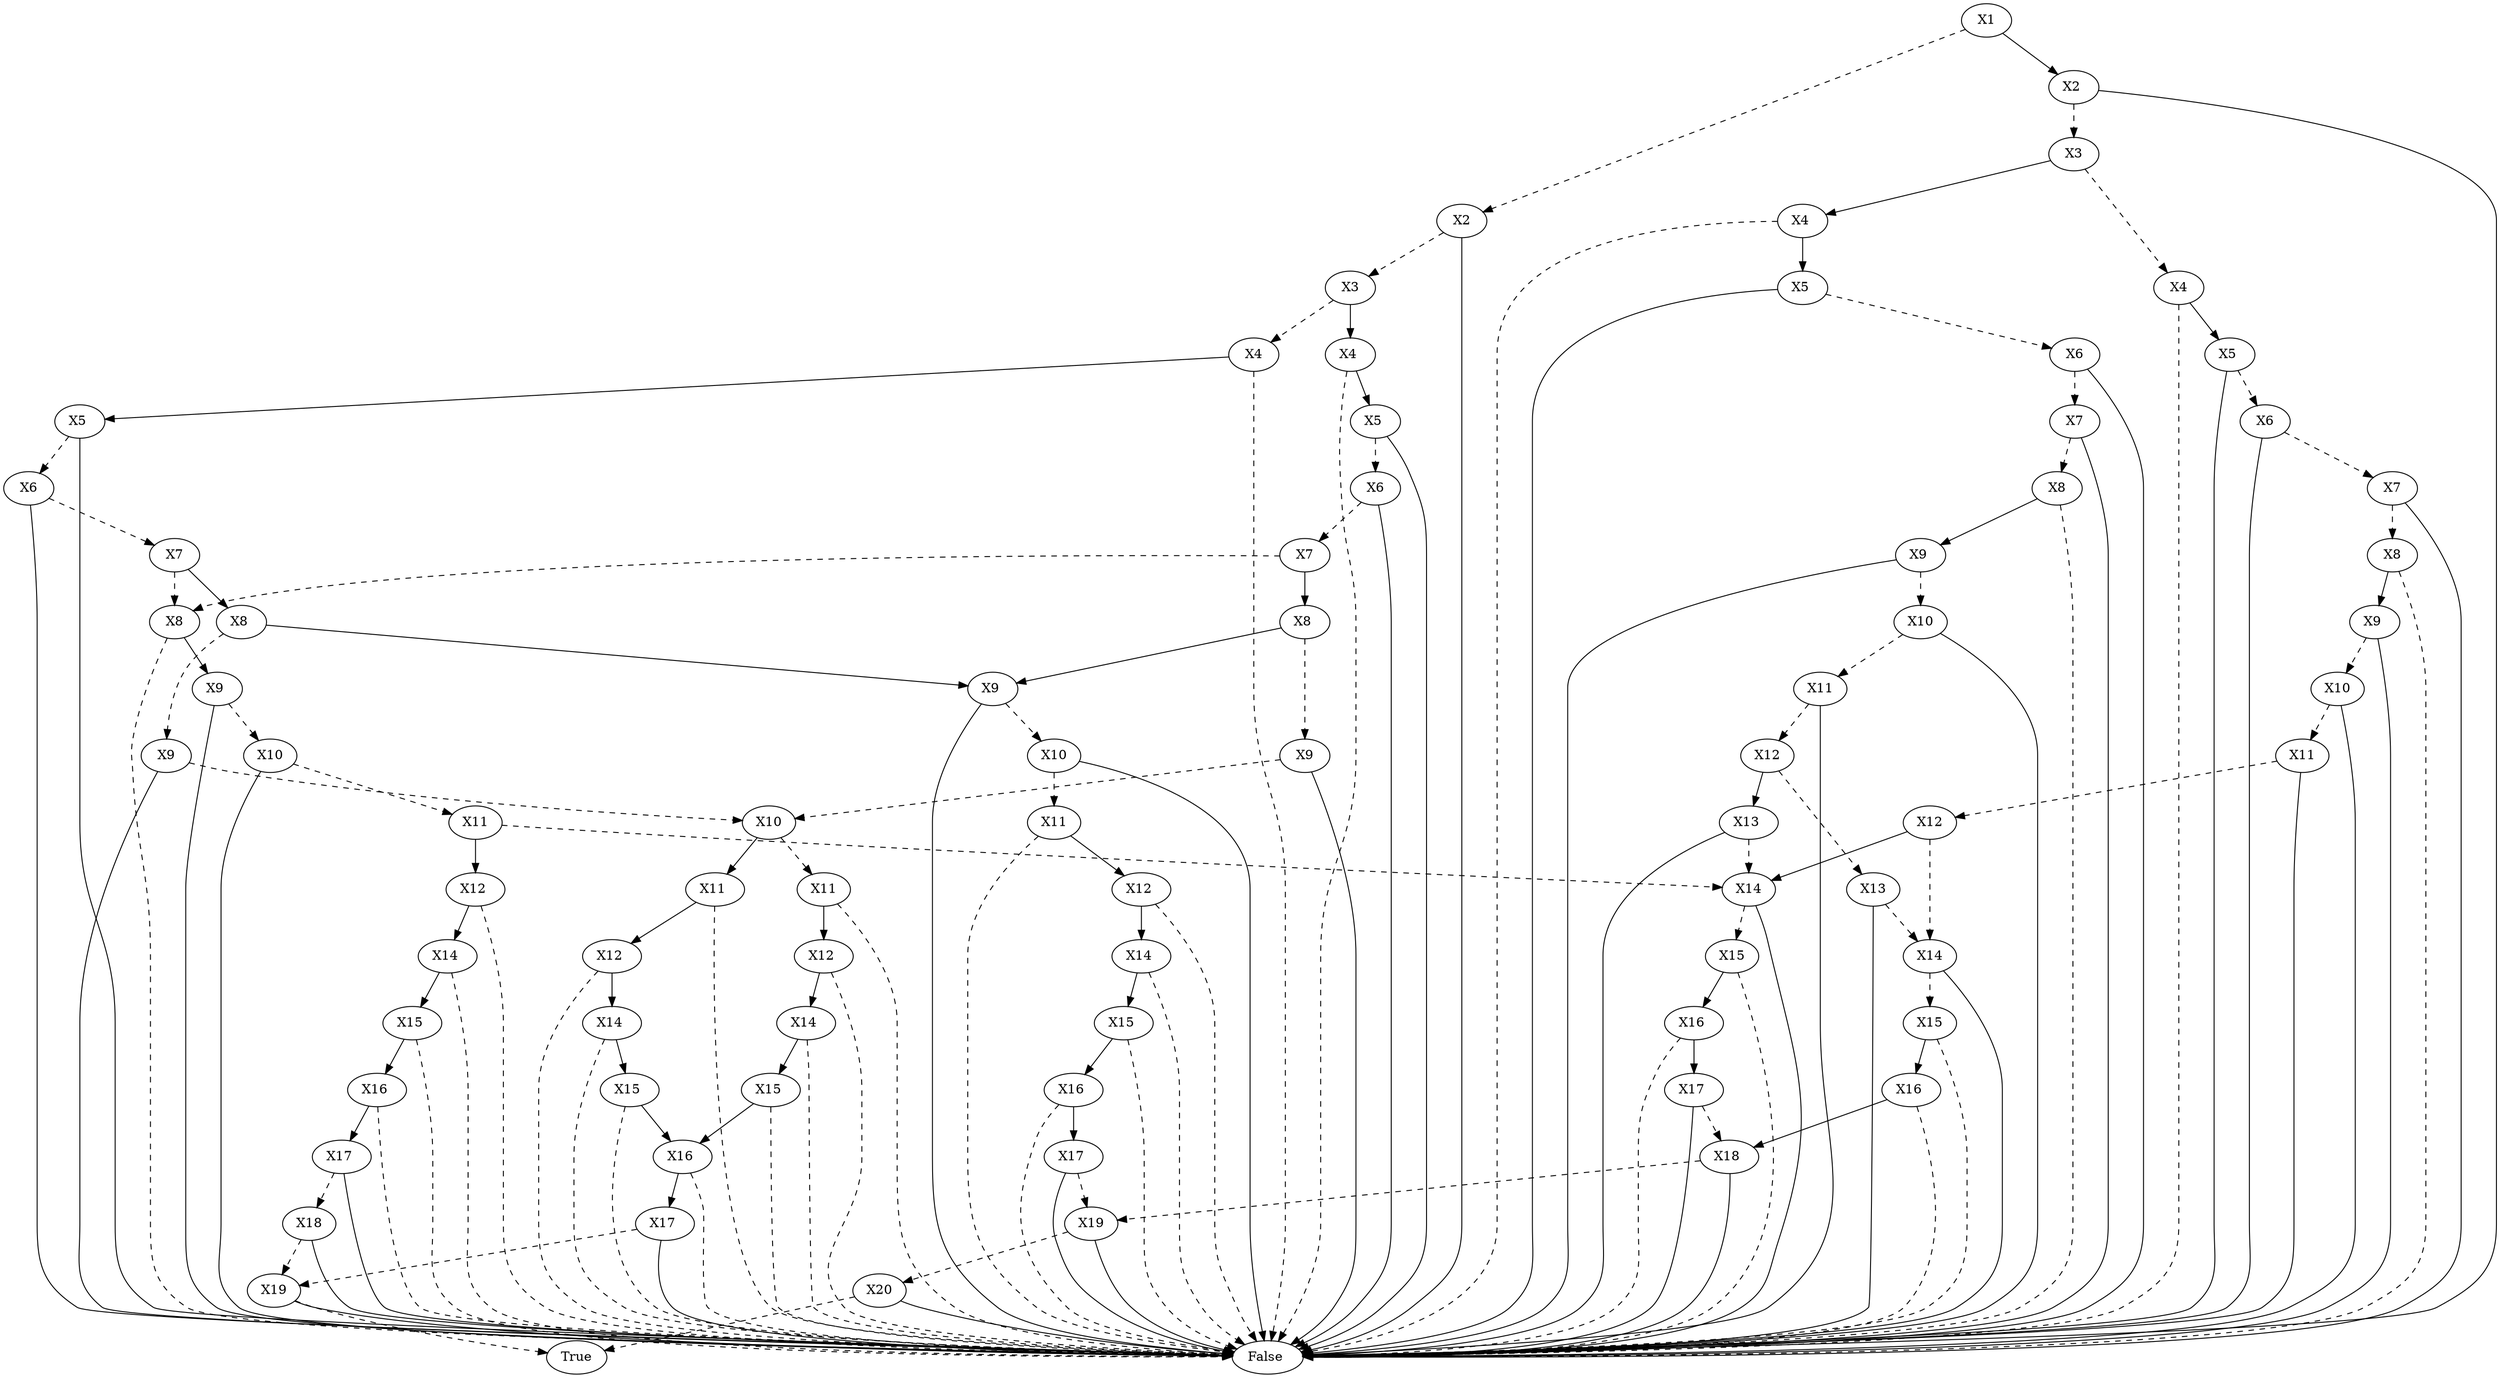 digraph{140558039749184[label=X1]140558039745104[label="X2"]
140558039749184 -> 140558039745104[style=dashed label="" fontcolor = gray]
140558039751776[label="X3"]
140558039745104 -> 140558039751776[style=dashed label="" fontcolor = gray]
140558018144784[label="X4"]
140558039751776 -> 140558018144784[style=dashed label="" fontcolor = gray]
140558039747360[label="False"]
140558018144784 -> 140558039747360[style=dashed label="" fontcolor = gray]
140558040085024[label="X5 "]
140558018144784 -> 140558040085024 [label="" fontcolor = gray]
140558037873232[label="X6"]
140558040085024 -> 140558037873232[style=dashed label="" fontcolor = gray]
140558037865072[label="X7"]
140558037873232 -> 140558037865072[style=dashed label="" fontcolor = gray]
140558037866896[label="X8"]
140558037865072 -> 140558037866896[style=dashed label="" fontcolor = gray]
140558039747360[label="False"]
140558037866896 -> 140558039747360[style=dashed label="" fontcolor = gray]
140557504350144[label="X9 "]
140558037866896 -> 140557504350144 [label="" fontcolor = gray]
140557504350192[label="X10"]
140557504350144 -> 140557504350192[style=dashed label="" fontcolor = gray]
140557504354848[label="X11"]
140557504350192 -> 140557504354848[style=dashed label="" fontcolor = gray]
140557504362816[label="X14"]
140557504354848 -> 140557504362816[style=dashed label="" fontcolor = gray]
140557504361088[label="X15"]
140557504362816 -> 140557504361088[style=dashed label="" fontcolor = gray]
140558039747360[label="False"]
140557504361088 -> 140558039747360[style=dashed label="" fontcolor = gray]
140557504359168[label="X16 "]
140557504361088 -> 140557504359168 [label="" fontcolor = gray]
140558039747360[label="False"]
140557504359168 -> 140558039747360[style=dashed label="" fontcolor = gray]
140557504364112[label="X17 "]
140557504359168 -> 140557504364112 [label="" fontcolor = gray]
140557504362864[label="X18"]
140557504364112 -> 140557504362864[style=dashed label="" fontcolor = gray]
140557504364496[label="X19"]
140557504362864 -> 140557504364496[style=dashed label="" fontcolor = gray]
140557504360416[label="X20"]
140557504364496 -> 140557504360416[style=dashed label="" fontcolor = gray]
140558039747648[label="True"]
140557504360416 -> 140558039747648[style=dashed label="" fontcolor = gray]
140558039747360[label="False "]
140557504360416 -> 140558039747360 [label="" fontcolor = gray]
140558039747360[label="False "]
140557504364496 -> 140558039747360 [label="" fontcolor = gray]
140558039747360[label="False "]
140557504362864 -> 140558039747360 [label="" fontcolor = gray]
140558039747360[label="False "]
140557504364112 -> 140558039747360 [label="" fontcolor = gray]
140558039747360[label="False "]
140557504362816 -> 140558039747360 [label="" fontcolor = gray]
140557504355328[label="X12 "]
140557504354848 -> 140557504355328 [label="" fontcolor = gray]
140558039747360[label="False"]
140557504355328 -> 140558039747360[style=dashed label="" fontcolor = gray]
140557504363200[label="X14 "]
140557504355328 -> 140557504363200 [label="" fontcolor = gray]
140558039747360[label="False"]
140557504363200 -> 140558039747360[style=dashed label="" fontcolor = gray]
140557504358016[label="X15 "]
140557504363200 -> 140557504358016 [label="" fontcolor = gray]
140558039747360[label="False"]
140557504358016 -> 140558039747360[style=dashed label="" fontcolor = gray]
140557504357920[label="X16 "]
140557504358016 -> 140557504357920 [label="" fontcolor = gray]
140558039747360[label="False"]
140557504357920 -> 140558039747360[style=dashed label="" fontcolor = gray]
140557504362432[label="X17 "]
140557504357920 -> 140557504362432 [label="" fontcolor = gray]
140557504356000[label="X18"]
140557504362432 -> 140557504356000[style=dashed label="" fontcolor = gray]
140557504359216[label="X19"]
140557504356000 -> 140557504359216[style=dashed label="" fontcolor = gray]
140558039747648[label="True"]
140557504359216 -> 140558039747648[style=dashed label="" fontcolor = gray]
140558039747360[label="False "]
140557504359216 -> 140558039747360 [label="" fontcolor = gray]
140558039747360[label="False "]
140557504356000 -> 140558039747360 [label="" fontcolor = gray]
140558039747360[label="False "]
140557504362432 -> 140558039747360 [label="" fontcolor = gray]
140558039747360[label="False "]
140557504350192 -> 140558039747360 [label="" fontcolor = gray]
140558039747360[label="False "]
140557504350144 -> 140558039747360 [label="" fontcolor = gray]
140557504350624[label="X8 "]
140558037865072 -> 140557504350624 [label="" fontcolor = gray]
140557504356144[label="X9"]
140557504350624 -> 140557504356144[style=dashed label="" fontcolor = gray]
140557504364064[label="X10"]
140557504356144 -> 140557504364064[style=dashed label="" fontcolor = gray]
140557504351776[label="X11"]
140557504364064 -> 140557504351776[style=dashed label="" fontcolor = gray]
140558039747360[label="False"]
140557504351776 -> 140558039747360[style=dashed label="" fontcolor = gray]
140557504358688[label="X12 "]
140557504351776 -> 140557504358688 [label="" fontcolor = gray]
140558039747360[label="False"]
140557504358688 -> 140558039747360[style=dashed label="" fontcolor = gray]
140557504354272[label="X14 "]
140557504358688 -> 140557504354272 [label="" fontcolor = gray]
140558039747360[label="False"]
140557504354272 -> 140558039747360[style=dashed label="" fontcolor = gray]
140558038561264[label="X15 "]
140557504354272 -> 140558038561264 [label="" fontcolor = gray]
140558039747360[label="False"]
140558038561264 -> 140558039747360[style=dashed label="" fontcolor = gray]
140558038549072[label="X16 "]
140558038561264 -> 140558038549072 [label="" fontcolor = gray]
140558039747360[label="False"]
140558038549072 -> 140558039747360[style=dashed label="" fontcolor = gray]
140558038553056[label="X17 "]
140558038549072 -> 140558038553056 [label="" fontcolor = gray]
140557504359216[label="X19"]
140558038553056 -> 140557504359216[style=dashed label="" fontcolor = gray]
140558039747360[label="False "]
140558038553056 -> 140558039747360 [label="" fontcolor = gray]
140558038562368[label="X11 "]
140557504364064 -> 140558038562368 [label="" fontcolor = gray]
140558039747360[label="False"]
140558038562368 -> 140558039747360[style=dashed label="" fontcolor = gray]
140558038555792[label="X12 "]
140558038562368 -> 140558038555792 [label="" fontcolor = gray]
140558039747360[label="False"]
140558038555792 -> 140558039747360[style=dashed label="" fontcolor = gray]
140558038552816[label="X14 "]
140558038555792 -> 140558038552816 [label="" fontcolor = gray]
140558039747360[label="False"]
140558038552816 -> 140558039747360[style=dashed label="" fontcolor = gray]
140558038553104[label="X15 "]
140558038552816 -> 140558038553104 [label="" fontcolor = gray]
140558039747360[label="False"]
140558038553104 -> 140558039747360[style=dashed label="" fontcolor = gray]
140558038549072[label="X16 "]
140558038553104 -> 140558038549072 [label="" fontcolor = gray]
140558039747360[label="False "]
140557504356144 -> 140558039747360 [label="" fontcolor = gray]
140558034732416[label="X9 "]
140557504350624 -> 140558034732416 [label="" fontcolor = gray]
140558034738800[label="X10"]
140558034732416 -> 140558034738800[style=dashed label="" fontcolor = gray]
140558034738176[label="X11"]
140558034738800 -> 140558034738176[style=dashed label="" fontcolor = gray]
140558039747360[label="False"]
140558034738176 -> 140558039747360[style=dashed label="" fontcolor = gray]
140558034732032[label="X12 "]
140558034738176 -> 140558034732032 [label="" fontcolor = gray]
140558039747360[label="False"]
140558034732032 -> 140558039747360[style=dashed label="" fontcolor = gray]
140558034744128[label="X14 "]
140558034732032 -> 140558034744128 [label="" fontcolor = gray]
140558039747360[label="False"]
140558034744128 -> 140558039747360[style=dashed label="" fontcolor = gray]
140558034745328[label="X15 "]
140558034744128 -> 140558034745328 [label="" fontcolor = gray]
140558039747360[label="False"]
140558034745328 -> 140558039747360[style=dashed label="" fontcolor = gray]
140558034732560[label="X16 "]
140558034745328 -> 140558034732560 [label="" fontcolor = gray]
140558039747360[label="False"]
140558034732560 -> 140558039747360[style=dashed label="" fontcolor = gray]
140558034736400[label="X17 "]
140558034732560 -> 140558034736400 [label="" fontcolor = gray]
140557504364496[label="X19"]
140558034736400 -> 140557504364496[style=dashed label="" fontcolor = gray]
140558039747360[label="False "]
140558034736400 -> 140558039747360 [label="" fontcolor = gray]
140558039747360[label="False "]
140558034738800 -> 140558039747360 [label="" fontcolor = gray]
140558039747360[label="False "]
140558034732416 -> 140558039747360 [label="" fontcolor = gray]
140558039747360[label="False "]
140558037873232 -> 140558039747360 [label="" fontcolor = gray]
140558039747360[label="False "]
140558040085024 -> 140558039747360 [label="" fontcolor = gray]
140558034742208[label="X4 "]
140558039751776 -> 140558034742208 [label="" fontcolor = gray]
140558039747360[label="False"]
140558034742208 -> 140558039747360[style=dashed label="" fontcolor = gray]
140558034739088[label="X5 "]
140558034742208 -> 140558034739088 [label="" fontcolor = gray]
140558034739568[label="X6"]
140558034739088 -> 140558034739568[style=dashed label="" fontcolor = gray]
140558034737792[label="X7"]
140558034739568 -> 140558034737792[style=dashed label="" fontcolor = gray]
140558037866896[label="X8"]
140558034737792 -> 140558037866896[style=dashed label="" fontcolor = gray]
140558034735008[label="X8 "]
140558034737792 -> 140558034735008 [label="" fontcolor = gray]
140558034744752[label="X9"]
140558034735008 -> 140558034744752[style=dashed label="" fontcolor = gray]
140557504364064[label="X10"]
140558034744752 -> 140557504364064[style=dashed label="" fontcolor = gray]
140558039747360[label="False "]
140558034744752 -> 140558039747360 [label="" fontcolor = gray]
140558034732416[label="X9 "]
140558034735008 -> 140558034732416 [label="" fontcolor = gray]
140558039747360[label="False "]
140558034739568 -> 140558039747360 [label="" fontcolor = gray]
140558039747360[label="False "]
140558034739088 -> 140558039747360 [label="" fontcolor = gray]
140558039747360[label="False "]
140558039745104 -> 140558039747360 [label="" fontcolor = gray]
140558034739664[label="X2 "]
140558039749184 -> 140558034739664 [label="" fontcolor = gray]
140558034739856[label="X3"]
140558034739664 -> 140558034739856[style=dashed label="" fontcolor = gray]
140558034745232[label="X4"]
140558034739856 -> 140558034745232[style=dashed label="" fontcolor = gray]
140558039747360[label="False"]
140558034745232 -> 140558039747360[style=dashed label="" fontcolor = gray]
140558034734672[label="X5 "]
140558034745232 -> 140558034734672 [label="" fontcolor = gray]
140558034743456[label="X6"]
140558034734672 -> 140558034743456[style=dashed label="" fontcolor = gray]
140558034736784[label="X7"]
140558034743456 -> 140558034736784[style=dashed label="" fontcolor = gray]
140558034735344[label="X8"]
140558034736784 -> 140558034735344[style=dashed label="" fontcolor = gray]
140558039747360[label="False"]
140558034735344 -> 140558039747360[style=dashed label="" fontcolor = gray]
140558034733232[label="X9 "]
140558034735344 -> 140558034733232 [label="" fontcolor = gray]
140558034740720[label="X10"]
140558034733232 -> 140558034740720[style=dashed label="" fontcolor = gray]
140558034739952[label="X11"]
140558034740720 -> 140558034739952[style=dashed label="" fontcolor = gray]
140558034743168[label="X12"]
140558034739952 -> 140558034743168[style=dashed label="" fontcolor = gray]
140558034734384[label="X14"]
140558034743168 -> 140558034734384[style=dashed label="" fontcolor = gray]
140558034739616[label="X15"]
140558034734384 -> 140558034739616[style=dashed label="" fontcolor = gray]
140558039747360[label="False"]
140558034739616 -> 140558039747360[style=dashed label="" fontcolor = gray]
140558034744800[label="X16 "]
140558034739616 -> 140558034744800 [label="" fontcolor = gray]
140558039747360[label="False"]
140558034744800 -> 140558039747360[style=dashed label="" fontcolor = gray]
140557504362864[label="X18 "]
140558034744800 -> 140557504362864 [label="" fontcolor = gray]
140558039747360[label="False "]
140558034734384 -> 140558039747360 [label="" fontcolor = gray]
140557504362816[label="X14 "]
140558034743168 -> 140557504362816 [label="" fontcolor = gray]
140558039747360[label="False "]
140558034739952 -> 140558039747360 [label="" fontcolor = gray]
140558039747360[label="False "]
140558034740720 -> 140558039747360 [label="" fontcolor = gray]
140558039747360[label="False "]
140558034733232 -> 140558039747360 [label="" fontcolor = gray]
140558039747360[label="False "]
140558034736784 -> 140558039747360 [label="" fontcolor = gray]
140558039747360[label="False "]
140558034743456 -> 140558039747360 [label="" fontcolor = gray]
140558039747360[label="False "]
140558034734672 -> 140558039747360 [label="" fontcolor = gray]
140558034741968[label="X4 "]
140558034739856 -> 140558034741968 [label="" fontcolor = gray]
140558039747360[label="False"]
140558034741968 -> 140558039747360[style=dashed label="" fontcolor = gray]
140558034732656[label="X5 "]
140558034741968 -> 140558034732656 [label="" fontcolor = gray]
140558034732464[label="X6"]
140558034732656 -> 140558034732464[style=dashed label="" fontcolor = gray]
140558034735296[label="X7"]
140558034732464 -> 140558034735296[style=dashed label="" fontcolor = gray]
140558034746000[label="X8"]
140558034735296 -> 140558034746000[style=dashed label="" fontcolor = gray]
140558039747360[label="False"]
140558034746000 -> 140558039747360[style=dashed label="" fontcolor = gray]
140558034734720[label="X9 "]
140558034746000 -> 140558034734720 [label="" fontcolor = gray]
140558034739808[label="X10"]
140558034734720 -> 140558034739808[style=dashed label="" fontcolor = gray]
140558034746144[label="X11"]
140558034739808 -> 140558034746144[style=dashed label="" fontcolor = gray]
140558034746672[label="X12"]
140558034746144 -> 140558034746672[style=dashed label="" fontcolor = gray]
140558034745376[label="X13"]
140558034746672 -> 140558034745376[style=dashed label="" fontcolor = gray]
140558034734384[label="X14"]
140558034745376 -> 140558034734384[style=dashed label="" fontcolor = gray]
140558039747360[label="False "]
140558034745376 -> 140558039747360 [label="" fontcolor = gray]
140558034740288[label="X13 "]
140558034746672 -> 140558034740288 [label="" fontcolor = gray]
140557504362816[label="X14"]
140558034740288 -> 140557504362816[style=dashed label="" fontcolor = gray]
140558039747360[label="False "]
140558034740288 -> 140558039747360 [label="" fontcolor = gray]
140558039747360[label="False "]
140558034746144 -> 140558039747360 [label="" fontcolor = gray]
140558039747360[label="False "]
140558034739808 -> 140558039747360 [label="" fontcolor = gray]
140558039747360[label="False "]
140558034734720 -> 140558039747360 [label="" fontcolor = gray]
140558039747360[label="False "]
140558034735296 -> 140558039747360 [label="" fontcolor = gray]
140558039747360[label="False "]
140558034732464 -> 140558039747360 [label="" fontcolor = gray]
140558039747360[label="False "]
140558034732656 -> 140558039747360 [label="" fontcolor = gray]
140558039747360[label="False "]
140558034739664 -> 140558039747360 [label="" fontcolor = gray]
}